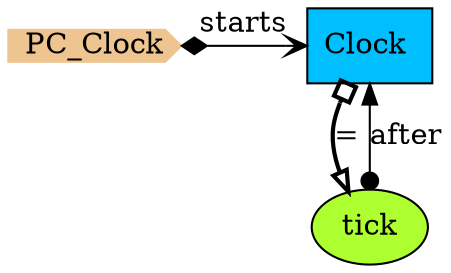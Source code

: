 digraph {
StartN_ [shape = cds,color=burlywood2,style=filled,height=.2,width=.2, label =PC_Clock];
tick [shape=ellipse,fillcolor=greenyellow,style = filled,label="tick"];
Clock [shape=box,fillcolor=deepskyblue,style = filled,label="Clock "];

{rank=min;StartN_,Clock}

tick->Clock[arrowtail=dot,dir=both,label="after"];
StartN_->Clock[arrowhead="open",arrowtail=diamond,dir=both,label="starts"];
Clock->tick[arrowhead="onormal",dir=both,arrowtail=obox,penwidth=2,label="="];
}